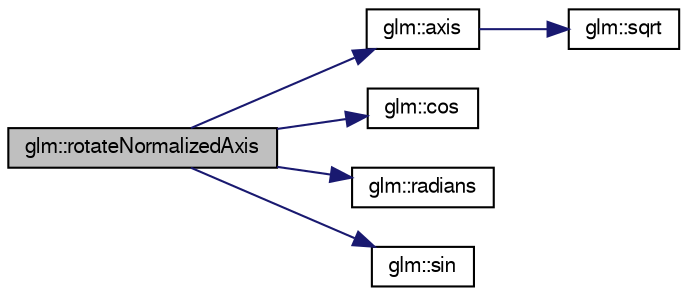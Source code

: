 digraph G
{
  bgcolor="transparent";
  edge [fontname="FreeSans",fontsize=10,labelfontname="FreeSans",labelfontsize=10];
  node [fontname="FreeSans",fontsize=10,shape=record];
  rankdir=LR;
  Node1 [label="glm::rotateNormalizedAxis",height=0.2,width=0.4,color="black", fillcolor="grey75", style="filled" fontcolor="black"];
  Node1 -> Node2 [color="midnightblue",fontsize=10,style="solid"];
  Node2 [label="glm::axis",height=0.2,width=0.4,color="black",URL="$group__gtc__quaternion.html#g5c243b588291c790bf1b5ec3f0f08d1b"];
  Node2 -> Node3 [color="midnightblue",fontsize=10,style="solid"];
  Node3 [label="glm::sqrt",height=0.2,width=0.4,color="black",URL="$group__gtx__integer.html#g457e9efca8339bf918d319e9c55f7c8f"];
  Node1 -> Node4 [color="midnightblue",fontsize=10,style="solid"];
  Node4 [label="glm::cos",height=0.2,width=0.4,color="black",URL="$group__core__func__trigonometric.html#gfef15df90786cd24fe786cc0ff2cbc98"];
  Node1 -> Node5 [color="midnightblue",fontsize=10,style="solid"];
  Node5 [label="glm::radians",height=0.2,width=0.4,color="black",URL="$group__core__func__trigonometric.html#g87953103f3ac701b8440a7d904fa2e4d"];
  Node1 -> Node6 [color="midnightblue",fontsize=10,style="solid"];
  Node6 [label="glm::sin",height=0.2,width=0.4,color="black",URL="$group__core__func__trigonometric.html#gd4d4eda735d915be9af695fe2b4cded2"];
}
